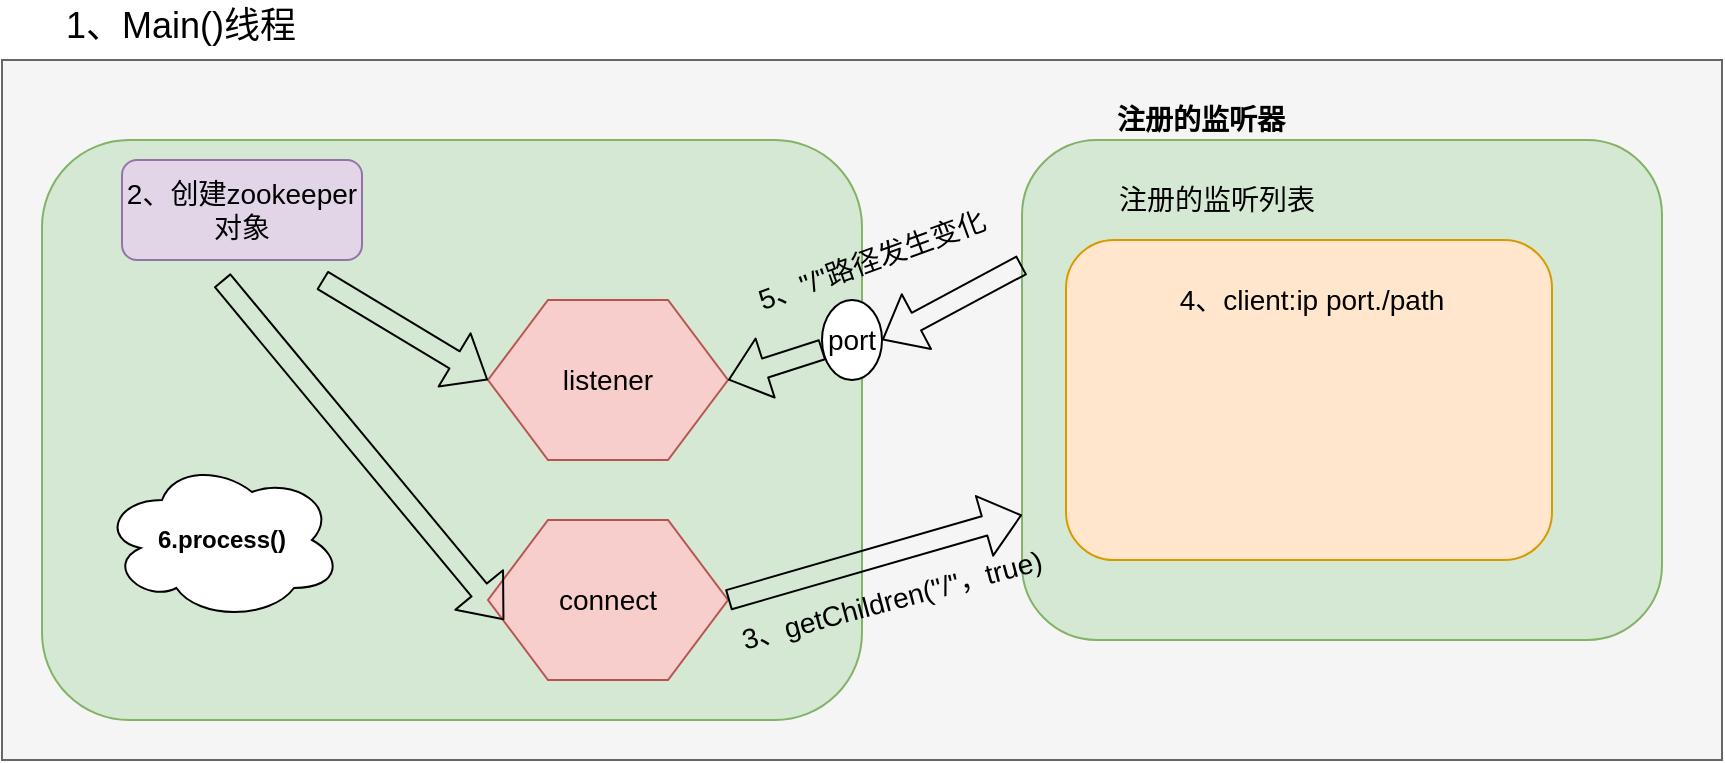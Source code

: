 <mxfile version="10.6.2" type="github"><diagram id="Jgq9udIjfG6lKCv4fqCy" name="Page-1"><mxGraphModel dx="1394" dy="715" grid="1" gridSize="10" guides="1" tooltips="1" connect="1" arrows="1" fold="1" page="1" pageScale="1" pageWidth="827" pageHeight="1169" math="0" shadow="0"><root><mxCell id="0"/><mxCell id="1" parent="0"/><mxCell id="gtth-MXztLUZ69y815MV-3" value="&lt;font style=&quot;font-size: 18px&quot;&gt;1、Main()线程&lt;/font&gt;" style="text;html=1;resizable=0;points=[];autosize=1;align=left;verticalAlign=top;spacingTop=-4;" vertex="1" parent="1"><mxGeometry x="140" y="130" width="130" height="20" as="geometry"/></mxCell><mxCell id="gtth-MXztLUZ69y815MV-5" value="" style="rounded=0;whiteSpace=wrap;html=1;fillColor=#f5f5f5;strokeColor=#666666;fontColor=#333333;" vertex="1" parent="1"><mxGeometry x="110" y="160" width="860" height="350" as="geometry"/></mxCell><mxCell id="gtth-MXztLUZ69y815MV-6" value="" style="rounded=1;whiteSpace=wrap;html=1;fillColor=#d5e8d4;strokeColor=#82b366;" vertex="1" parent="1"><mxGeometry x="130" y="200" width="410" height="290" as="geometry"/></mxCell><mxCell id="gtth-MXztLUZ69y815MV-7" value="" style="rounded=1;whiteSpace=wrap;html=1;fillColor=#d5e8d4;strokeColor=#82b366;" vertex="1" parent="1"><mxGeometry x="620" y="200" width="320" height="250" as="geometry"/></mxCell><mxCell id="gtth-MXztLUZ69y815MV-9" value="&lt;font style=&quot;font-size: 14px&quot;&gt;listener&lt;/font&gt;" style="shape=hexagon;perimeter=hexagonPerimeter2;whiteSpace=wrap;html=1;fillColor=#f8cecc;strokeColor=#b85450;" vertex="1" parent="1"><mxGeometry x="353" y="280" width="120" height="80" as="geometry"/></mxCell><mxCell id="gtth-MXztLUZ69y815MV-10" value="&lt;font style=&quot;font-size: 14px&quot;&gt;connect&lt;/font&gt;" style="shape=hexagon;perimeter=hexagonPerimeter2;whiteSpace=wrap;html=1;fillColor=#f8cecc;strokeColor=#b85450;" vertex="1" parent="1"><mxGeometry x="353" y="390" width="120" height="80" as="geometry"/></mxCell><mxCell id="gtth-MXztLUZ69y815MV-11" value="&lt;font style=&quot;font-size: 14px&quot;&gt;port&lt;/font&gt;" style="ellipse;whiteSpace=wrap;html=1;" vertex="1" parent="1"><mxGeometry x="520" y="280" width="30" height="40" as="geometry"/></mxCell><mxCell id="gtth-MXztLUZ69y815MV-23" value="" style="shape=flexArrow;endArrow=classic;html=1;entryX=0.067;entryY=0.625;entryDx=0;entryDy=0;entryPerimeter=0;" edge="1" parent="1" target="gtth-MXztLUZ69y815MV-10"><mxGeometry width="50" height="50" relative="1" as="geometry"><mxPoint x="220" y="270" as="sourcePoint"/><mxPoint x="260" y="310" as="targetPoint"/></mxGeometry></mxCell><mxCell id="gtth-MXztLUZ69y815MV-24" value="" style="shape=flexArrow;endArrow=classic;html=1;entryX=0;entryY=0.5;entryDx=0;entryDy=0;" edge="1" parent="1" target="gtth-MXztLUZ69y815MV-9"><mxGeometry width="50" height="50" relative="1" as="geometry"><mxPoint x="270" y="270" as="sourcePoint"/><mxPoint x="330" y="230" as="targetPoint"/></mxGeometry></mxCell><mxCell id="gtth-MXztLUZ69y815MV-26" value="" style="shape=flexArrow;endArrow=classic;html=1;exitX=1;exitY=0.5;exitDx=0;exitDy=0;entryX=0;entryY=0.75;entryDx=0;entryDy=0;" edge="1" parent="1" source="gtth-MXztLUZ69y815MV-10" target="gtth-MXztLUZ69y815MV-7"><mxGeometry width="50" height="50" relative="1" as="geometry"><mxPoint x="520" y="460" as="sourcePoint"/><mxPoint x="570" y="410" as="targetPoint"/></mxGeometry></mxCell><mxCell id="gtth-MXztLUZ69y815MV-27" value="" style="shape=flexArrow;endArrow=classic;html=1;entryX=1;entryY=0.5;entryDx=0;entryDy=0;" edge="1" parent="1" source="gtth-MXztLUZ69y815MV-11" target="gtth-MXztLUZ69y815MV-9"><mxGeometry width="50" height="50" relative="1" as="geometry"><mxPoint x="535" y="370" as="sourcePoint"/><mxPoint x="535" y="390.711" as="targetPoint"/></mxGeometry></mxCell><mxCell id="gtth-MXztLUZ69y815MV-28" value="" style="shape=flexArrow;endArrow=classic;html=1;entryX=1;entryY=0.5;entryDx=0;entryDy=0;exitX=0;exitY=0.25;exitDx=0;exitDy=0;" edge="1" parent="1" source="gtth-MXztLUZ69y815MV-7" target="gtth-MXztLUZ69y815MV-11"><mxGeometry width="50" height="50" relative="1" as="geometry"><mxPoint x="590" y="320" as="sourcePoint"/><mxPoint x="640" y="270" as="targetPoint"/></mxGeometry></mxCell><mxCell id="gtth-MXztLUZ69y815MV-29" value="&lt;font style=&quot;font-size: 14px&quot;&gt;3、getChildren(&quot;/&quot;，true)&lt;/font&gt;" style="text;html=1;strokeColor=none;fillColor=none;align=center;verticalAlign=middle;whiteSpace=wrap;rounded=0;rotation=-15;" vertex="1" parent="1"><mxGeometry x="460" y="420" width="190" height="20" as="geometry"/></mxCell><mxCell id="gtth-MXztLUZ69y815MV-30" value="&lt;font style=&quot;font-size: 14px&quot;&gt;5、&quot;/&quot;路径发生变化&lt;/font&gt;" style="text;html=1;strokeColor=none;fillColor=none;align=center;verticalAlign=middle;whiteSpace=wrap;rounded=0;rotation=-20;" vertex="1" parent="1"><mxGeometry x="470" y="250" width="150" height="20" as="geometry"/></mxCell><mxCell id="gtth-MXztLUZ69y815MV-31" value="&lt;font style=&quot;font-size: 14px&quot;&gt;&lt;b&gt;注册的监听器&lt;/b&gt;&lt;/font&gt;" style="text;html=1;strokeColor=none;fillColor=none;align=center;verticalAlign=middle;whiteSpace=wrap;rounded=0;" vertex="1" parent="1"><mxGeometry x="642" y="180" width="135" height="20" as="geometry"/></mxCell><mxCell id="gtth-MXztLUZ69y815MV-32" value="&lt;font style=&quot;font-size: 14px&quot;&gt;注册的监听列表&lt;/font&gt;" style="text;html=1;strokeColor=none;fillColor=none;align=center;verticalAlign=middle;whiteSpace=wrap;rounded=0;" vertex="1" parent="1"><mxGeometry x="650" y="220" width="135" height="20" as="geometry"/></mxCell><mxCell id="gtth-MXztLUZ69y815MV-33" value="" style="rounded=1;whiteSpace=wrap;html=1;fillColor=#ffe6cc;strokeColor=#d79b00;" vertex="1" parent="1"><mxGeometry x="642" y="250" width="243" height="160" as="geometry"/></mxCell><mxCell id="gtth-MXztLUZ69y815MV-34" value="&lt;font style=&quot;font-size: 14px&quot;&gt;4、client:ip port./path&lt;/font&gt;" style="text;html=1;strokeColor=none;fillColor=none;align=center;verticalAlign=middle;whiteSpace=wrap;rounded=0;" vertex="1" parent="1"><mxGeometry x="680" y="270" width="170" height="20" as="geometry"/></mxCell><mxCell id="gtth-MXztLUZ69y815MV-37" value="&lt;b&gt;6.process()&lt;/b&gt;" style="ellipse;shape=cloud;whiteSpace=wrap;html=1;" vertex="1" parent="1"><mxGeometry x="160" y="360" width="120" height="80" as="geometry"/></mxCell><mxCell id="gtth-MXztLUZ69y815MV-38" value="&lt;span&gt;&lt;font style=&quot;font-size: 14px&quot;&gt;2、创建zookeeper对象&lt;/font&gt;&lt;/span&gt;" style="rounded=1;whiteSpace=wrap;html=1;fillColor=#e1d5e7;strokeColor=#9673a6;" vertex="1" parent="1"><mxGeometry x="170" y="210" width="120" height="50" as="geometry"/></mxCell></root></mxGraphModel></diagram></mxfile>
